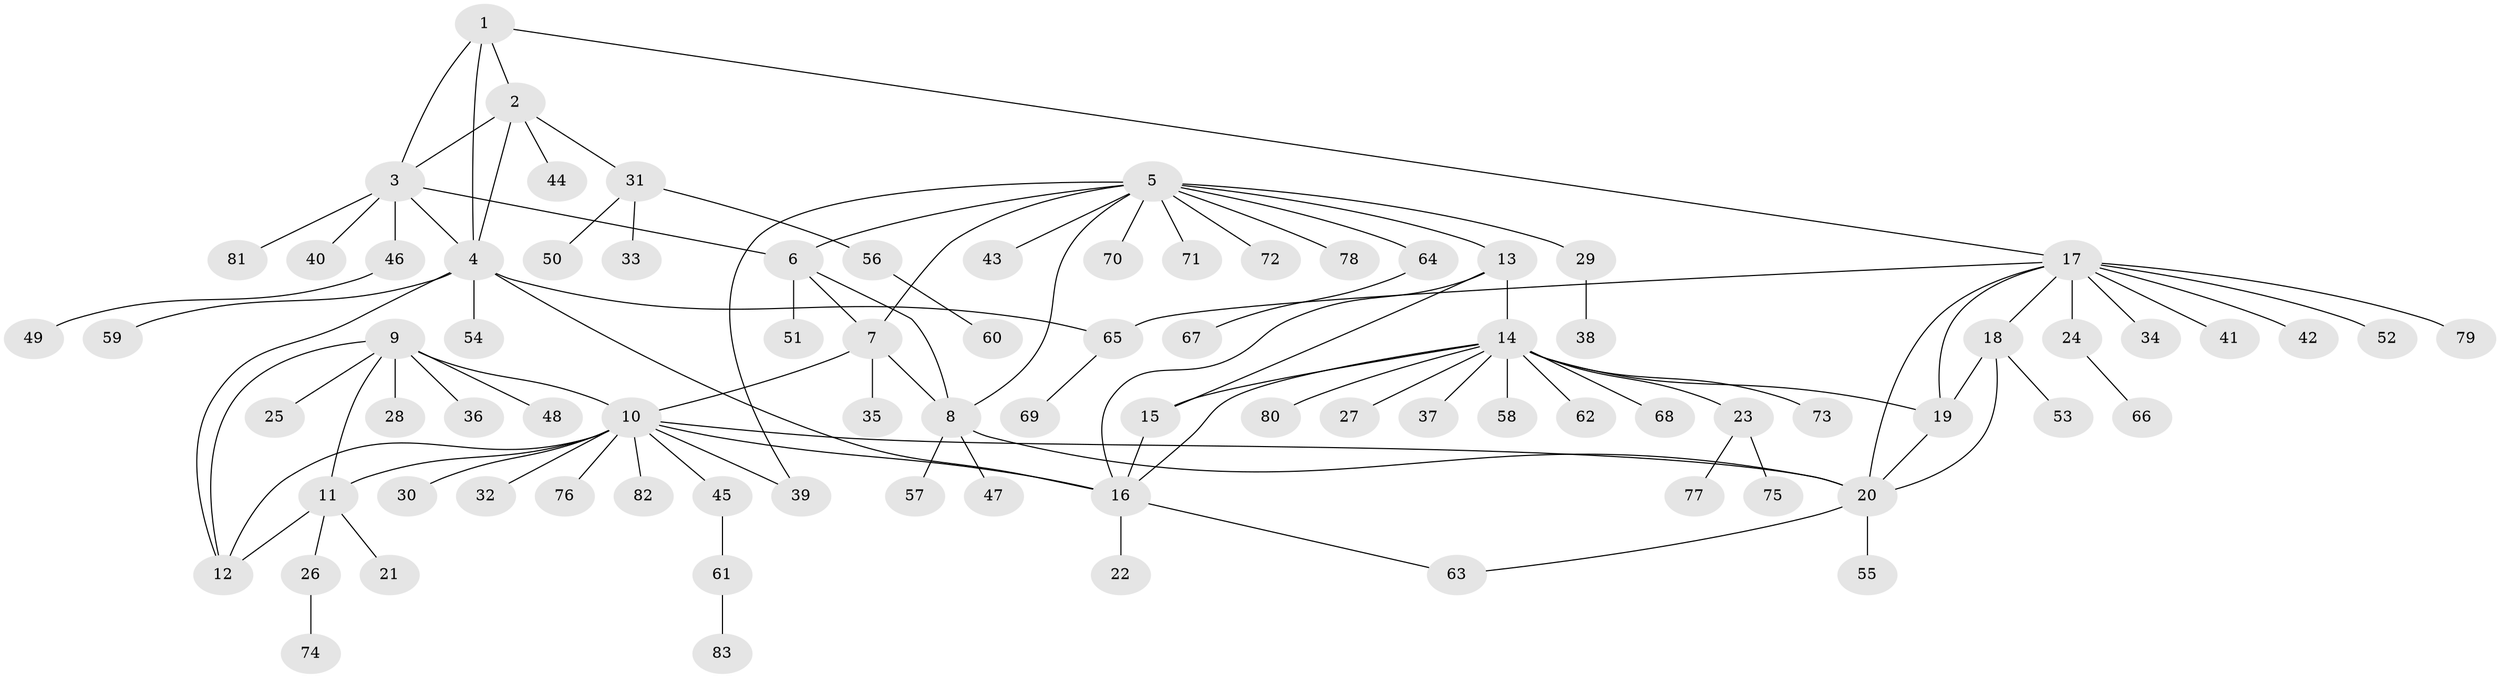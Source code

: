 // coarse degree distribution, {4: 0.07317073170731707, 2: 0.04878048780487805, 1: 0.8048780487804879, 17: 0.024390243902439025, 15: 0.024390243902439025, 7: 0.024390243902439025}
// Generated by graph-tools (version 1.1) at 2025/58/03/04/25 21:58:12]
// undirected, 83 vertices, 106 edges
graph export_dot {
graph [start="1"]
  node [color=gray90,style=filled];
  1;
  2;
  3;
  4;
  5;
  6;
  7;
  8;
  9;
  10;
  11;
  12;
  13;
  14;
  15;
  16;
  17;
  18;
  19;
  20;
  21;
  22;
  23;
  24;
  25;
  26;
  27;
  28;
  29;
  30;
  31;
  32;
  33;
  34;
  35;
  36;
  37;
  38;
  39;
  40;
  41;
  42;
  43;
  44;
  45;
  46;
  47;
  48;
  49;
  50;
  51;
  52;
  53;
  54;
  55;
  56;
  57;
  58;
  59;
  60;
  61;
  62;
  63;
  64;
  65;
  66;
  67;
  68;
  69;
  70;
  71;
  72;
  73;
  74;
  75;
  76;
  77;
  78;
  79;
  80;
  81;
  82;
  83;
  1 -- 2;
  1 -- 3;
  1 -- 4;
  1 -- 17;
  2 -- 3;
  2 -- 4;
  2 -- 31;
  2 -- 44;
  3 -- 4;
  3 -- 6;
  3 -- 40;
  3 -- 46;
  3 -- 81;
  4 -- 12;
  4 -- 16;
  4 -- 54;
  4 -- 59;
  4 -- 65;
  5 -- 6;
  5 -- 7;
  5 -- 8;
  5 -- 13;
  5 -- 29;
  5 -- 39;
  5 -- 43;
  5 -- 64;
  5 -- 70;
  5 -- 71;
  5 -- 72;
  5 -- 78;
  6 -- 7;
  6 -- 8;
  6 -- 51;
  7 -- 8;
  7 -- 10;
  7 -- 35;
  8 -- 20;
  8 -- 47;
  8 -- 57;
  9 -- 10;
  9 -- 11;
  9 -- 12;
  9 -- 25;
  9 -- 28;
  9 -- 36;
  9 -- 48;
  10 -- 11;
  10 -- 12;
  10 -- 16;
  10 -- 20;
  10 -- 30;
  10 -- 32;
  10 -- 39;
  10 -- 45;
  10 -- 76;
  10 -- 82;
  11 -- 12;
  11 -- 21;
  11 -- 26;
  13 -- 14;
  13 -- 15;
  13 -- 16;
  14 -- 15;
  14 -- 16;
  14 -- 19;
  14 -- 23;
  14 -- 27;
  14 -- 37;
  14 -- 58;
  14 -- 62;
  14 -- 68;
  14 -- 73;
  14 -- 80;
  15 -- 16;
  16 -- 22;
  16 -- 63;
  17 -- 18;
  17 -- 19;
  17 -- 20;
  17 -- 24;
  17 -- 34;
  17 -- 41;
  17 -- 42;
  17 -- 52;
  17 -- 65;
  17 -- 79;
  18 -- 19;
  18 -- 20;
  18 -- 53;
  19 -- 20;
  20 -- 55;
  20 -- 63;
  23 -- 75;
  23 -- 77;
  24 -- 66;
  26 -- 74;
  29 -- 38;
  31 -- 33;
  31 -- 50;
  31 -- 56;
  45 -- 61;
  46 -- 49;
  56 -- 60;
  61 -- 83;
  64 -- 67;
  65 -- 69;
}
